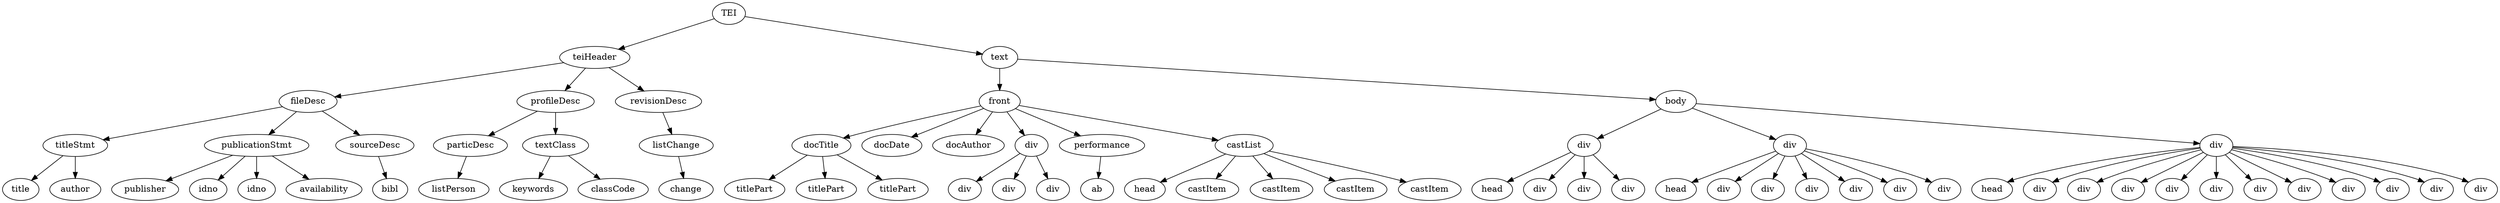 digraph Tree {
	"t0" [label = "TEI"];
	"t1" [label = "teiHeader"];
	"t2" [label = "fileDesc"];
	"t3" [label = "titleStmt"];
	"t4" [label = "title"];
	"t5" [label = "author"];
	"t6" [label = "publicationStmt"];
	"t7" [label = "publisher"];
	"t8" [label = "idno"];
	"t9" [label = "idno"];
	"t10" [label = "availability"];
	"t11" [label = "sourceDesc"];
	"t12" [label = "bibl"];
	"t13" [label = "profileDesc"];
	"t14" [label = "particDesc"];
	"t15" [label = "listPerson"];
	"t16" [label = "textClass"];
	"t17" [label = "keywords"];
	"t18" [label = "classCode"];
	"t19" [label = "revisionDesc"];
	"t20" [label = "listChange"];
	"t21" [label = "change"];
	"t22" [label = "text"];
	"t23" [label = "front"];
	"t24" [label = "docTitle"];
	"t25" [label = "titlePart"];
	"t26" [label = "titlePart"];
	"t27" [label = "titlePart"];
	"t28" [label = "docDate"];
	"t29" [label = "docAuthor"];
	"t30" [label = "div"];
	"t31" [label = "div"];
	"t32" [label = "div"];
	"t33" [label = "div"];
	"t34" [label = "performance"];
	"t35" [label = "ab"];
	"t36" [label = "castList"];
	"t37" [label = "head"];
	"t38" [label = "castItem"];
	"t39" [label = "castItem"];
	"t40" [label = "castItem"];
	"t41" [label = "castItem"];
	"t42" [label = "body"];
	"t43" [label = "div"];
	"t44" [label = "head"];
	"t45" [label = "div"];
	"t46" [label = "div"];
	"t47" [label = "div"];
	"t48" [label = "div"];
	"t49" [label = "head"];
	"t50" [label = "div"];
	"t51" [label = "div"];
	"t52" [label = "div"];
	"t53" [label = "div"];
	"t54" [label = "div"];
	"t55" [label = "div"];
	"t56" [label = "div"];
	"t57" [label = "head"];
	"t58" [label = "div"];
	"t59" [label = "div"];
	"t60" [label = "div"];
	"t61" [label = "div"];
	"t62" [label = "div"];
	"t63" [label = "div"];
	"t64" [label = "div"];
	"t65" [label = "div"];
	"t66" [label = "div"];
	"t67" [label = "div"];
	"t68" [label = "div"];
	"t0" -> "t1";
	"t1" -> "t2";
	"t2" -> "t3";
	"t3" -> "t4";
	"t3" -> "t5";
	"t2" -> "t6";
	"t6" -> "t7";
	"t6" -> "t8";
	"t6" -> "t9";
	"t6" -> "t10";
	"t2" -> "t11";
	"t11" -> "t12";
	"t1" -> "t13";
	"t13" -> "t14";
	"t14" -> "t15";
	"t13" -> "t16";
	"t16" -> "t17";
	"t16" -> "t18";
	"t1" -> "t19";
	"t19" -> "t20";
	"t20" -> "t21";
	"t0" -> "t22";
	"t22" -> "t23";
	"t23" -> "t24";
	"t24" -> "t25";
	"t24" -> "t26";
	"t24" -> "t27";
	"t23" -> "t28";
	"t23" -> "t29";
	"t23" -> "t30";
	"t30" -> "t31";
	"t30" -> "t32";
	"t30" -> "t33";
	"t23" -> "t34";
	"t34" -> "t35";
	"t23" -> "t36";
	"t36" -> "t37";
	"t36" -> "t38";
	"t36" -> "t39";
	"t36" -> "t40";
	"t36" -> "t41";
	"t22" -> "t42";
	"t42" -> "t43";
	"t43" -> "t44";
	"t43" -> "t45";
	"t43" -> "t46";
	"t43" -> "t47";
	"t42" -> "t48";
	"t48" -> "t49";
	"t48" -> "t50";
	"t48" -> "t51";
	"t48" -> "t52";
	"t48" -> "t53";
	"t48" -> "t54";
	"t48" -> "t55";
	"t42" -> "t56";
	"t56" -> "t57";
	"t56" -> "t58";
	"t56" -> "t59";
	"t56" -> "t60";
	"t56" -> "t61";
	"t56" -> "t62";
	"t56" -> "t63";
	"t56" -> "t64";
	"t56" -> "t65";
	"t56" -> "t66";
	"t56" -> "t67";
	"t56" -> "t68";
}
